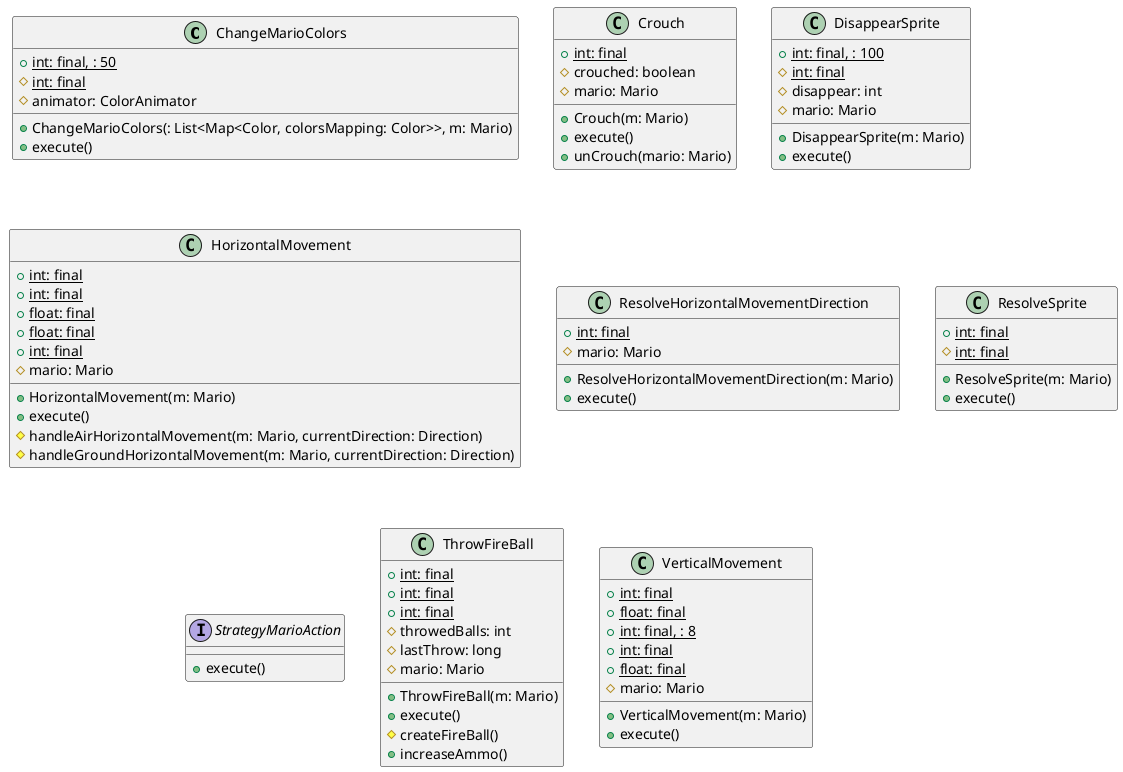 @startuml
class ChangeMarioColors {
   +{static} int: final, : 50
   #{static} int: final
   #animator: ColorAnimator
   +ChangeMarioColors(: List<Map<Color, colorsMapping: Color>>, m: Mario)
   +execute()
}

class Crouch {
   +{static} int: final
   #crouched: boolean
   #mario: Mario
   +Crouch(m: Mario)
   +execute()
   +unCrouch(mario: Mario)
}

class DisappearSprite {
   +{static} int: final, : 100
   #{static} int: final
   #disappear: int
   #mario: Mario
   +DisappearSprite(m: Mario)
   +execute()
}

class HorizontalMovement {
   +{static} int: final
   +{static} int: final
   +{static} float: final
   +{static} float: final
   +{static} int: final
   #mario: Mario
   +HorizontalMovement(m: Mario)
   +execute()
   #handleAirHorizontalMovement(m: Mario, currentDirection: Direction)
   #handleGroundHorizontalMovement(m: Mario, currentDirection: Direction)
}

class ResolveHorizontalMovementDirection {
   +{static} int: final
   #mario: Mario
   +ResolveHorizontalMovementDirection(m: Mario)
   +execute()
}

class ResolveSprite {
   +{static} int: final
   #{static} int: final
   +ResolveSprite(m: Mario)
   +execute()
}

interface StrategyMarioAction {
   +execute()
}

class ThrowFireBall {
   +{static} int: final
   +{static} int: final
   +{static} int: final
   #throwedBalls: int
   #lastThrow: long
   #mario: Mario
   +ThrowFireBall(m: Mario)
   +execute()
   #createFireBall()
   +increaseAmmo()
}

class VerticalMovement {
   +{static} int: final
   +{static} float: final
   +{static} int: final, : 8
   +{static} int: final
   +{static} float: final
   #mario: Mario
   +VerticalMovement(m: Mario)
   +execute()
}

@enduml
